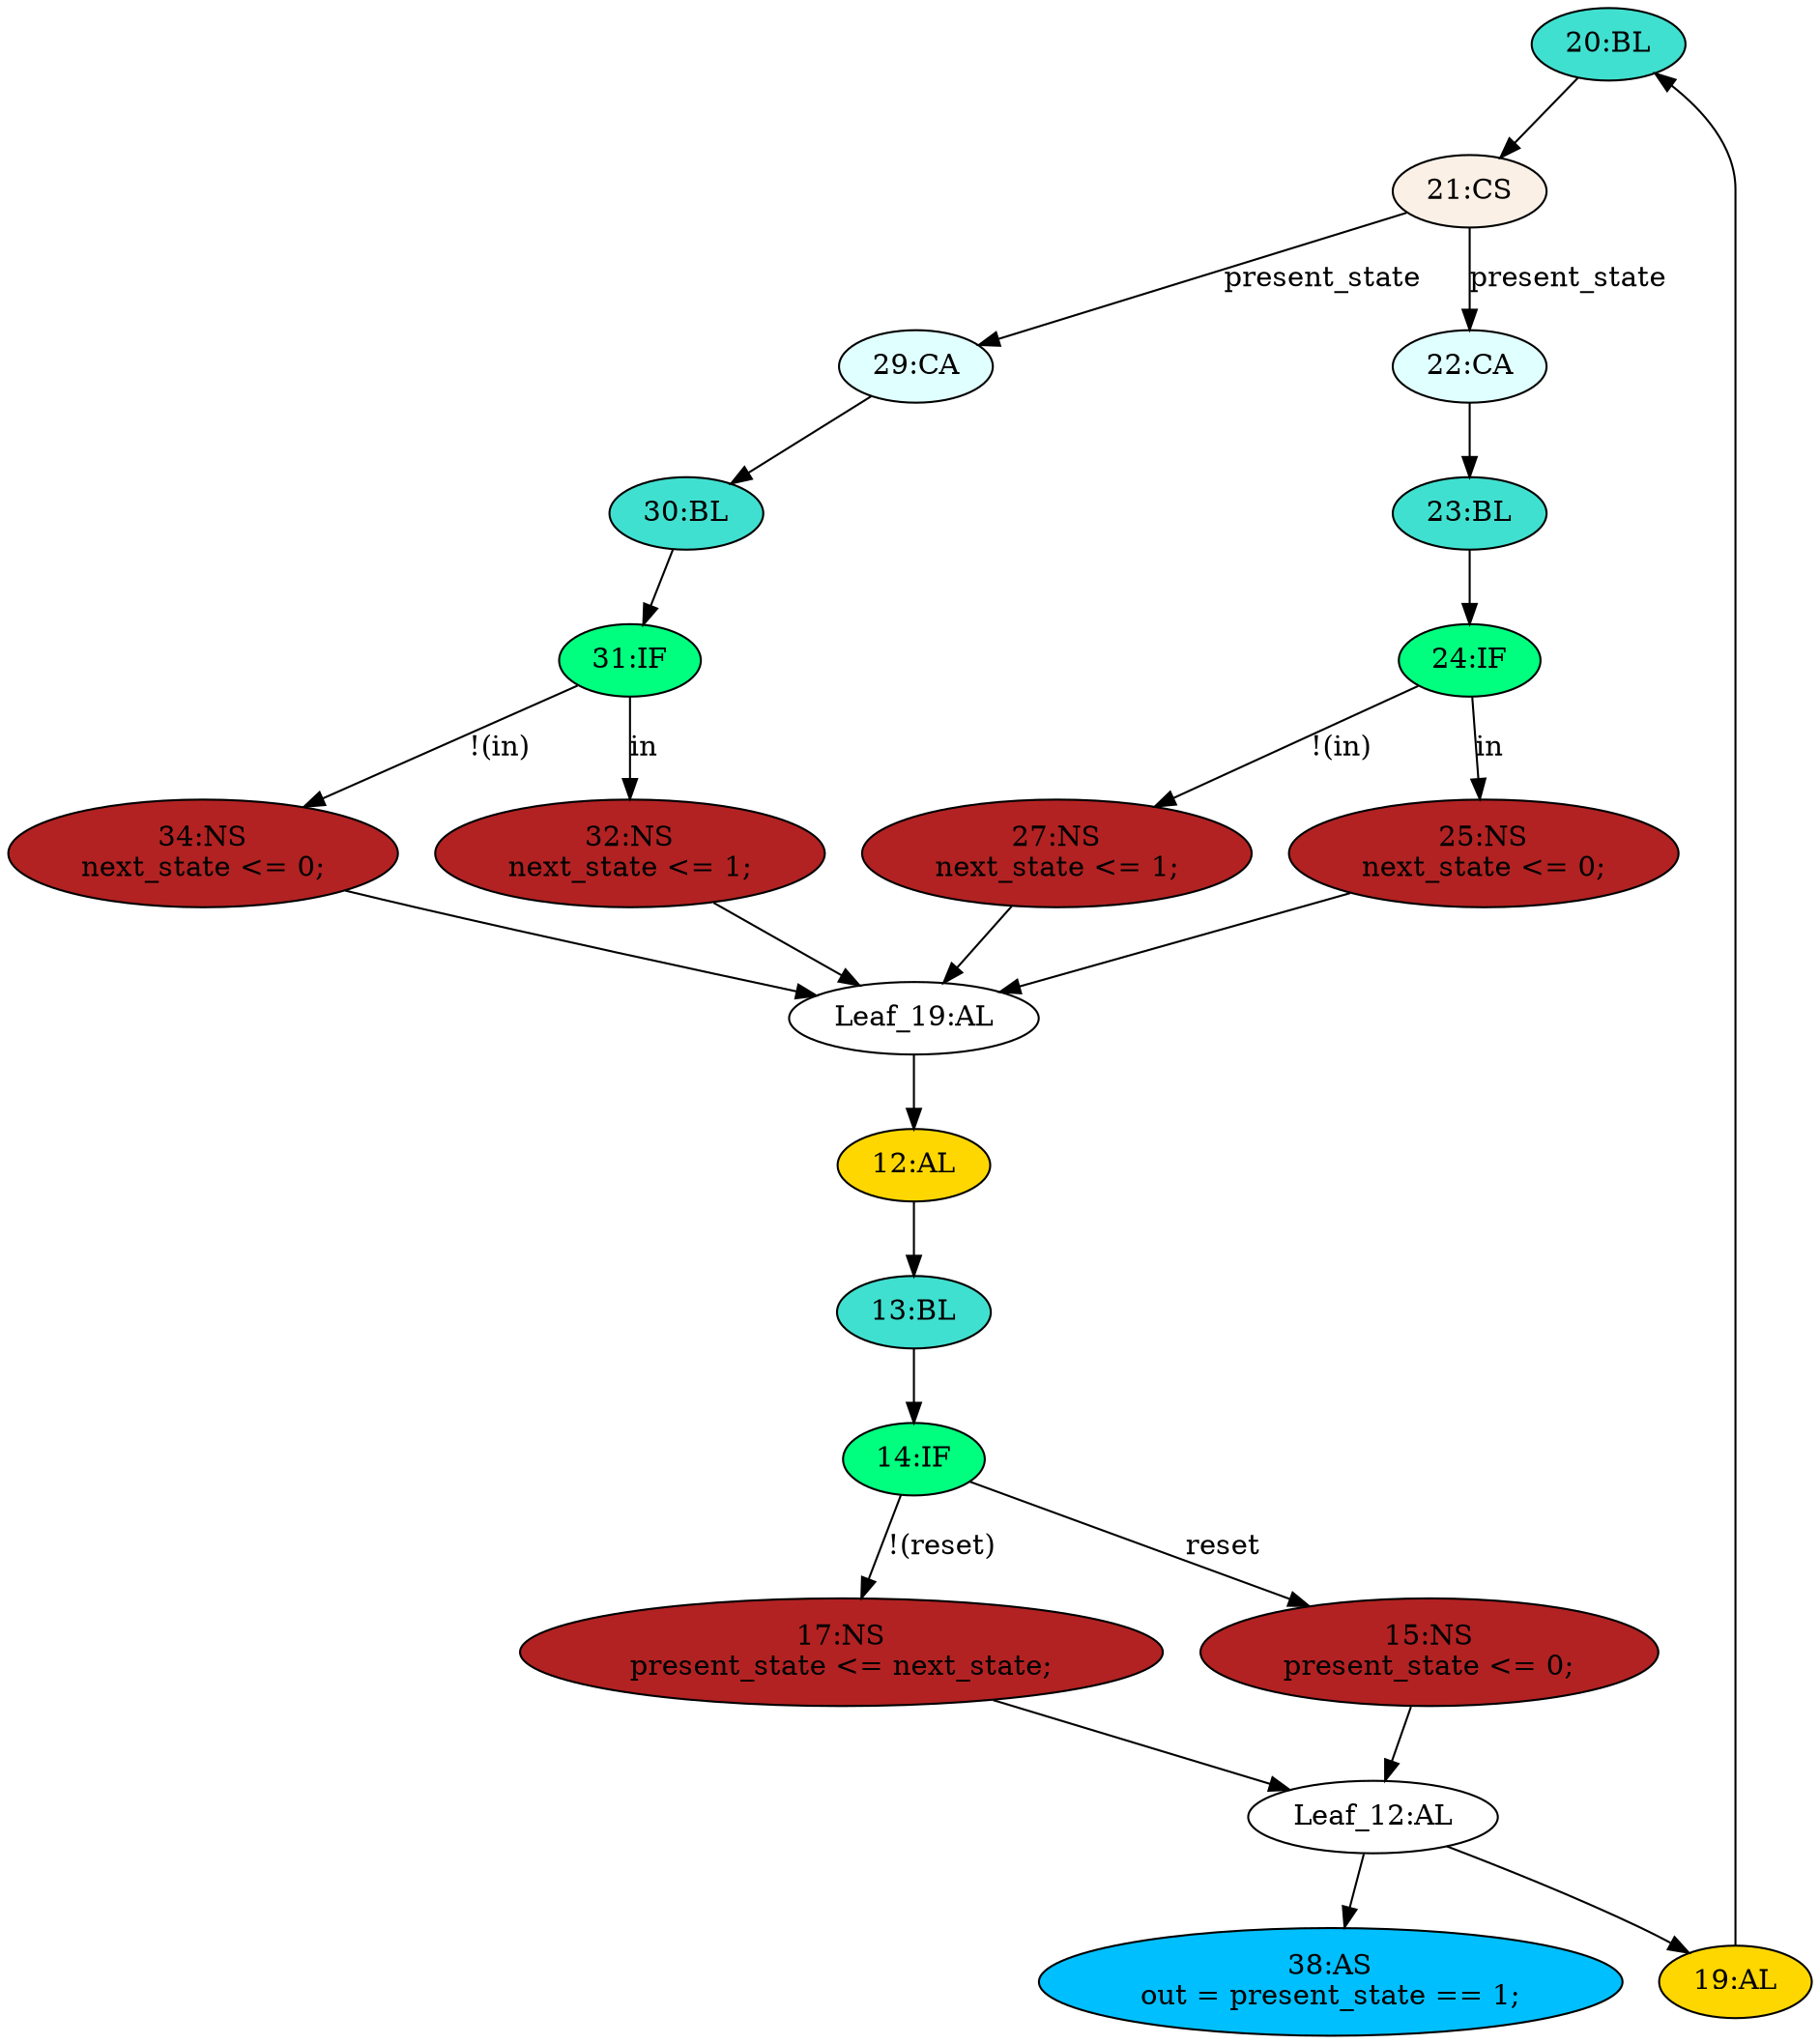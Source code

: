 strict digraph "compose( ,  )" {
	node [label="\N"];
	"20:BL"	[ast="<pyverilog.vparser.ast.Block object at 0x7f2ed07b2250>",
		fillcolor=turquoise,
		label="20:BL",
		statements="[]",
		style=filled,
		typ=Block];
	"21:CS"	[ast="<pyverilog.vparser.ast.CaseStatement object at 0x7f2ed07a7750>",
		fillcolor=linen,
		label="21:CS",
		statements="[]",
		style=filled,
		typ=CaseStatement];
	"20:BL" -> "21:CS"	[cond="[]",
		lineno=None];
	"24:IF"	[ast="<pyverilog.vparser.ast.IfStatement object at 0x7f2ed07a7450>",
		fillcolor=springgreen,
		label="24:IF",
		statements="[]",
		style=filled,
		typ=IfStatement];
	"25:NS"	[ast="<pyverilog.vparser.ast.NonblockingSubstitution object at 0x7f2ed07a7d10>",
		fillcolor=firebrick,
		label="25:NS
next_state <= 0;",
		statements="[<pyverilog.vparser.ast.NonblockingSubstitution object at 0x7f2ed07a7d10>]",
		style=filled,
		typ=NonblockingSubstitution];
	"24:IF" -> "25:NS"	[cond="['in']",
		label=in,
		lineno=24];
	"27:NS"	[ast="<pyverilog.vparser.ast.NonblockingSubstitution object at 0x7f2ed0bc1610>",
		fillcolor=firebrick,
		label="27:NS
next_state <= 1;",
		statements="[<pyverilog.vparser.ast.NonblockingSubstitution object at 0x7f2ed0bc1610>]",
		style=filled,
		typ=NonblockingSubstitution];
	"24:IF" -> "27:NS"	[cond="['in']",
		label="!(in)",
		lineno=24];
	"19:AL"	[ast="<pyverilog.vparser.ast.Always object at 0x7f2ed07b2050>",
		clk_sens=False,
		fillcolor=gold,
		label="19:AL",
		sens="['present_state', 'in']",
		statements="[]",
		style=filled,
		typ=Always,
		use_var="['present_state', 'in']"];
	"19:AL" -> "20:BL"	[cond="[]",
		lineno=None];
	"32:NS"	[ast="<pyverilog.vparser.ast.NonblockingSubstitution object at 0x7f2ed0a6a310>",
		fillcolor=firebrick,
		label="32:NS
next_state <= 1;",
		statements="[<pyverilog.vparser.ast.NonblockingSubstitution object at 0x7f2ed0a6a310>]",
		style=filled,
		typ=NonblockingSubstitution];
	"Leaf_19:AL"	[def_var="['next_state']",
		label="Leaf_19:AL"];
	"32:NS" -> "Leaf_19:AL"	[cond="[]",
		lineno=None];
	"25:NS" -> "Leaf_19:AL"	[cond="[]",
		lineno=None];
	"12:AL"	[ast="<pyverilog.vparser.ast.Always object at 0x7f2ed07a4110>",
		clk_sens=True,
		fillcolor=gold,
		label="12:AL",
		sens="['clk', 'reset']",
		statements="[]",
		style=filled,
		typ=Always,
		use_var="['reset', 'next_state']"];
	"Leaf_19:AL" -> "12:AL";
	"34:NS"	[ast="<pyverilog.vparser.ast.NonblockingSubstitution object at 0x7f2ed0658b10>",
		fillcolor=firebrick,
		label="34:NS
next_state <= 0;",
		statements="[<pyverilog.vparser.ast.NonblockingSubstitution object at 0x7f2ed0658b10>]",
		style=filled,
		typ=NonblockingSubstitution];
	"34:NS" -> "Leaf_19:AL"	[cond="[]",
		lineno=None];
	"23:BL"	[ast="<pyverilog.vparser.ast.Block object at 0x7f2ed07a7650>",
		fillcolor=turquoise,
		label="23:BL",
		statements="[]",
		style=filled,
		typ=Block];
	"23:BL" -> "24:IF"	[cond="[]",
		lineno=None];
	"22:CA"	[ast="<pyverilog.vparser.ast.Case object at 0x7f2ed07bdd10>",
		fillcolor=lightcyan,
		label="22:CA",
		statements="[]",
		style=filled,
		typ=Case];
	"22:CA" -> "23:BL"	[cond="[]",
		lineno=None];
	"38:AS"	[ast="<pyverilog.vparser.ast.Assign object at 0x7f2ed0658cd0>",
		def_var="['out']",
		fillcolor=deepskyblue,
		label="38:AS
out = present_state == 1;",
		statements="[]",
		style=filled,
		typ=Assign,
		use_var="['present_state']"];
	"30:BL"	[ast="<pyverilog.vparser.ast.Block object at 0x7f2ed3e64190>",
		fillcolor=turquoise,
		label="30:BL",
		statements="[]",
		style=filled,
		typ=Block];
	"31:IF"	[ast="<pyverilog.vparser.ast.IfStatement object at 0x7f2ed0a6af90>",
		fillcolor=springgreen,
		label="31:IF",
		statements="[]",
		style=filled,
		typ=IfStatement];
	"30:BL" -> "31:IF"	[cond="[]",
		lineno=None];
	"15:NS"	[ast="<pyverilog.vparser.ast.NonblockingSubstitution object at 0x7f2ed07a4210>",
		fillcolor=firebrick,
		label="15:NS
present_state <= 0;",
		statements="[<pyverilog.vparser.ast.NonblockingSubstitution object at 0x7f2ed07a4210>]",
		style=filled,
		typ=NonblockingSubstitution];
	"Leaf_12:AL"	[def_var="['present_state']",
		label="Leaf_12:AL"];
	"15:NS" -> "Leaf_12:AL"	[cond="[]",
		lineno=None];
	"13:BL"	[ast="<pyverilog.vparser.ast.Block object at 0x7f2ed0756bd0>",
		fillcolor=turquoise,
		label="13:BL",
		statements="[]",
		style=filled,
		typ=Block];
	"12:AL" -> "13:BL"	[cond="[]",
		lineno=None];
	"27:NS" -> "Leaf_19:AL"	[cond="[]",
		lineno=None];
	"21:CS" -> "22:CA"	[cond="['present_state']",
		label=present_state,
		lineno=21];
	"29:CA"	[ast="<pyverilog.vparser.ast.Case object at 0x7f2ed1fbf450>",
		fillcolor=lightcyan,
		label="29:CA",
		statements="[]",
		style=filled,
		typ=Case];
	"21:CS" -> "29:CA"	[cond="['present_state']",
		label=present_state,
		lineno=21];
	"Leaf_12:AL" -> "19:AL";
	"Leaf_12:AL" -> "38:AS";
	"14:IF"	[ast="<pyverilog.vparser.ast.IfStatement object at 0x7f2ed074ee90>",
		fillcolor=springgreen,
		label="14:IF",
		statements="[]",
		style=filled,
		typ=IfStatement];
	"13:BL" -> "14:IF"	[cond="[]",
		lineno=None];
	"31:IF" -> "32:NS"	[cond="['in']",
		label=in,
		lineno=31];
	"31:IF" -> "34:NS"	[cond="['in']",
		label="!(in)",
		lineno=31];
	"14:IF" -> "15:NS"	[cond="['reset']",
		label=reset,
		lineno=14];
	"17:NS"	[ast="<pyverilog.vparser.ast.NonblockingSubstitution object at 0x7f2ed074ebd0>",
		fillcolor=firebrick,
		label="17:NS
present_state <= next_state;",
		statements="[<pyverilog.vparser.ast.NonblockingSubstitution object at 0x7f2ed074ebd0>]",
		style=filled,
		typ=NonblockingSubstitution];
	"14:IF" -> "17:NS"	[cond="['reset']",
		label="!(reset)",
		lineno=14];
	"17:NS" -> "Leaf_12:AL"	[cond="[]",
		lineno=None];
	"29:CA" -> "30:BL"	[cond="[]",
		lineno=None];
}
